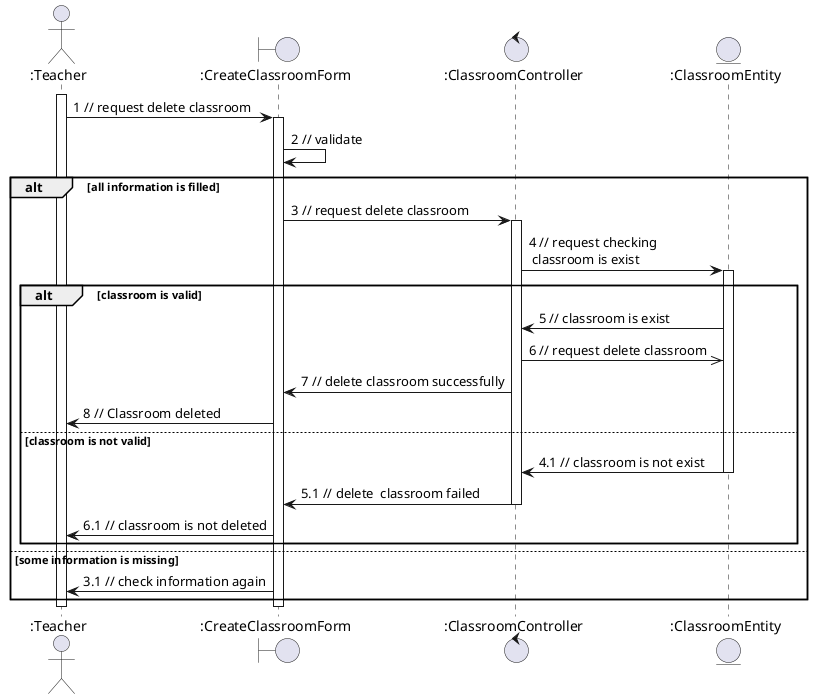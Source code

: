@startuml deleteClass

actor ":Teacher"
boundary ":CreateClassroomForm"
control ":ClassroomController"
entity ":ClassroomEntity"

activate ":Teacher"
":Teacher" -> ":CreateClassroomForm": 1 // request delete classroom
activate ":CreateClassroomForm"
":CreateClassroomForm" -> ":CreateClassroomForm": 2 // validate
alt all information is filled
    ":CreateClassroomForm" -> ":ClassroomController": 3 // request delete classroom
    activate ":ClassroomController"
    ":ClassroomController" -> ":ClassroomEntity": 4 // request checking \n classroom is exist
    activate ":ClassroomEntity"
    alt classroom is valid
        ":ClassroomEntity" -> ":ClassroomController": 5 // classroom is exist 
        ":ClassroomController" ->> ":ClassroomEntity": 6 // request delete classroom
        ":ClassroomController" -> ":CreateClassroomForm": 7 // delete classroom successfully
        ":CreateClassroomForm" -> ":Teacher": 8 // Classroom deleted
    else classroom is not valid
        ":ClassroomEntity" -> ":ClassroomController": 4.1 // classroom is not exist
        deactivate ":ClassroomEntity"
        ":ClassroomController" -> ":CreateClassroomForm": 5.1 // delete  classroom failed
        deactivate ":ClassroomController"
        ":CreateClassroomForm" -> ":Teacher": 6.1 // classroom is not deleted
    end
else some information is missing
    ":CreateClassroomForm" -> ":Teacher": 3.1 // check information again
end

deactivate ":CreateClassroomForm"
deactivate ":Teacher"

@enduml